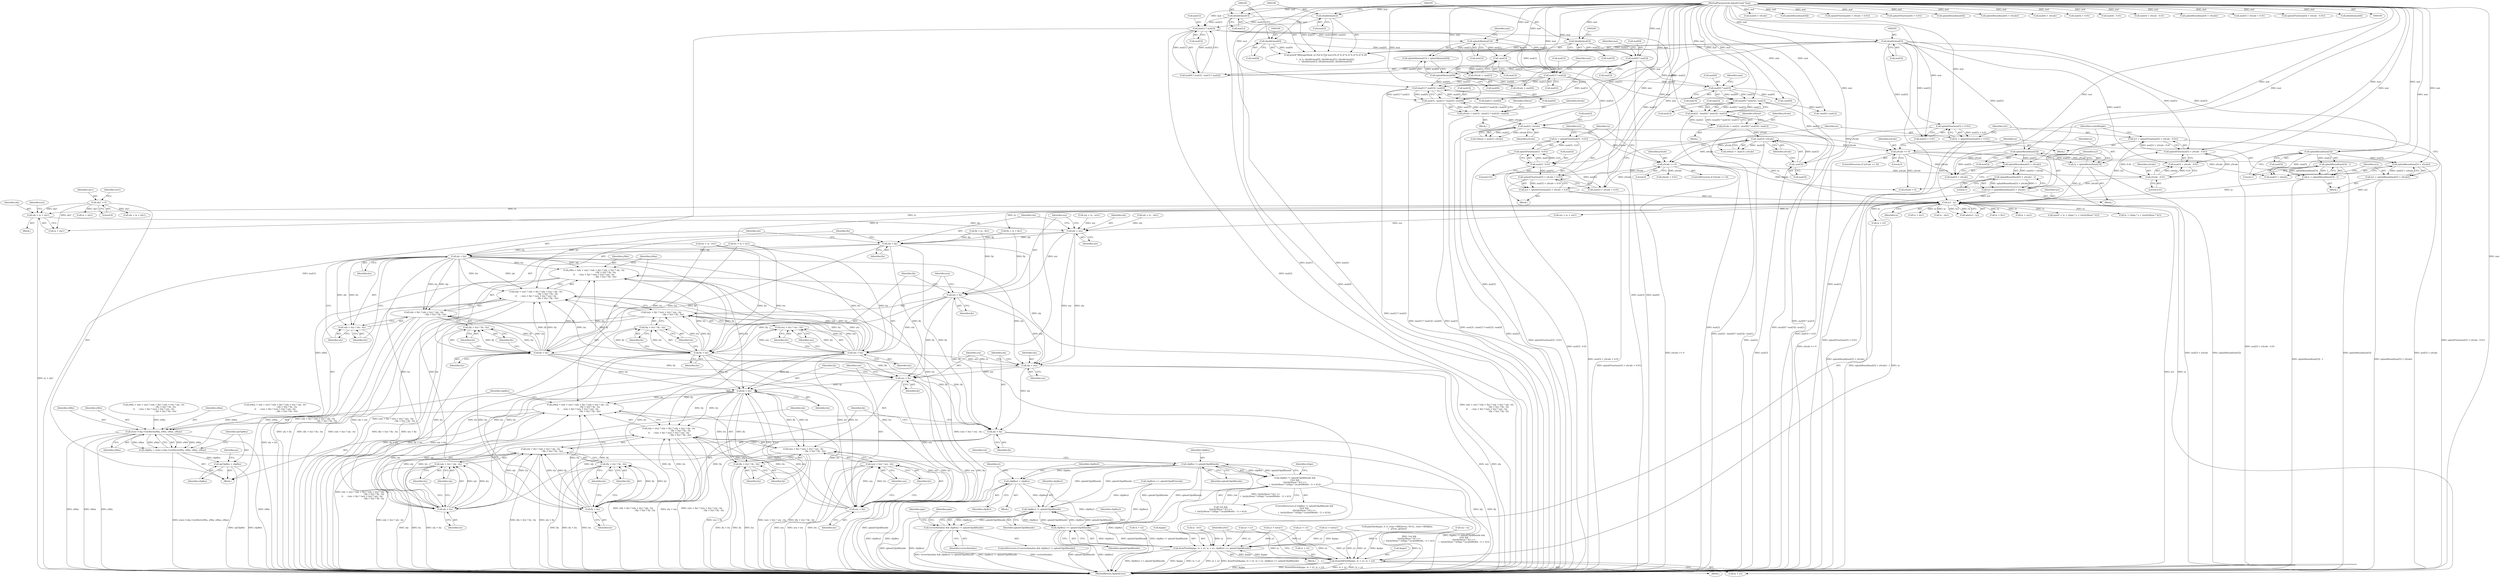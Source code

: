 digraph "0_poppler_9cf2325fb22f812b31858e519411f57747d39bd8_1@integer" {
"1000673" [label="(Call,uly = ty + uly1)"];
"1000522" [label="(Call,ty2 - ty)"];
"1000508" [label="(Call,ty2 = splashFloor(mat[5] + yScale - 0.01))"];
"1000510" [label="(Call,splashFloor(mat[5] + yScale - 0.01))"];
"1000105" [label="(MethodParameterIn,SplashCoord *mat)"];
"1000204" [label="(Call,(double)mat[5])"];
"1000515" [label="(Call,yScale - 0.01)"];
"1000476" [label="(Call,yScale >= 0)"];
"1000322" [label="(Call,mat[2] / yScale)"];
"1000310" [label="(Call,mat[1] * mat[2])"];
"1000244" [label="(Call,splashAbs(mat[1]))"];
"1000230" [label="(Call,mat[1] * mat[2])"];
"1000184" [label="(Call,(double)mat[1])"];
"1000189" [label="(Call,(double)mat[2])"];
"1000303" [label="(Call,yScale = mat[3] - (mat[1] * mat[2]) / mat[0])"];
"1000305" [label="(Call,mat[3] - (mat[1] * mat[2]) / mat[0])"];
"1000223" [label="(Call,mat[0] * mat[3])"];
"1000179" [label="(Call,(double)mat[0])"];
"1000194" [label="(Call,(double)mat[3])"];
"1000309" [label="(Call,(mat[1] * mat[2]) / mat[0])"];
"1000248" [label="(Call,splashAbs(mat[0]))"];
"1000280" [label="(Call,-mat[3] / yScale)"];
"1000281" [label="(Call,-mat[3])"];
"1000268" [label="(Call,mat[0] * mat[3])"];
"1000261" [label="(Call,yScale = mat[2] - (mat[0] * mat[3]) / mat[1])"];
"1000263" [label="(Call,mat[2] - (mat[0] * mat[3]) / mat[1])"];
"1000267" [label="(Call,(mat[0] * mat[3]) / mat[1])"];
"1000257" [label="(Call,-mat[1])"];
"1000488" [label="(Call,ty2 = splashFloor(mat[5] + yScale + 0.01))"];
"1000490" [label="(Call,splashFloor(mat[5] + yScale + 0.01))"];
"1000483" [label="(Call,mat[5] - 0.01)"];
"1000445" [label="(Call,ty2 = splashRound(mat[5] + yScale) - 1)"];
"1000447" [label="(Call,splashRound(mat[5] + yScale) - 1)"];
"1000448" [label="(Call,splashRound(mat[5] + yScale))"];
"1000441" [label="(Call,splashRound(mat[5]))"];
"1000435" [label="(Call,yScale >= 0)"];
"1000465" [label="(Call,ty2 = splashRound(mat[5] + yScale))"];
"1000467" [label="(Call,splashRound(mat[5] + yScale))"];
"1000460" [label="(Call,splashRound(mat[5]))"];
"1000439" [label="(Call,ty = splashRound(mat[5]))"];
"1000500" [label="(Call,ty = splashFloor(mat[5] + 0.01))"];
"1000502" [label="(Call,splashFloor(mat[5] + 0.01))"];
"1000457" [label="(Call,ty = splashRound(mat[5]) - 1)"];
"1000459" [label="(Call,splashRound(mat[5]) - 1)"];
"1000480" [label="(Call,ty = splashFloor(mat[5] - 0.01))"];
"1000482" [label="(Call,splashFloor(mat[5] - 0.01))"];
"1000554" [label="(Call,uly1 = 0)"];
"1000787" [label="(Call,uly < ury)"];
"1000791" [label="(Call,uly < lly)"];
"1000795" [label="(Call,uly < lry)"];
"1000784" [label="(Call,yMin = (uly < ury) ? (uly < lly) ? (uly < lry) ? uly : lry\n                                   : (lly < lry) ? lly : lry\n\t\t     : (ury < lly) ? (ury < lry) ? ury : lry\n                                   : (lly < lry) ? lly : lry)"];
"1000862" [label="(Call,state->clip->testRect(xMin, yMin, xMax, yMax))"];
"1000860" [label="(Call,clipRes = state->clip->testRect(xMin, yMin, xMax, yMax))"];
"1000867" [label="(Call,opClipRes = clipRes)"];
"1000994" [label="(Call,clipRes != splashClipAllInside)"];
"1000993" [label="(Call,clipRes != splashClipAllInside &&\n\t!rot &&\n\t(int)(yShear * k1) ==\n\t  (int)(yShear * (xSign * (scaledWidth - 1) + k1)))"];
"1001076" [label="(Call,clipRes2 = clipRes)"];
"1001239" [label="(Call,clipRes2 != splashClipAllInside)"];
"1001237" [label="(Call,vectorAntialias && clipRes2 != splashClipAllInside)"];
"1001263" [label="(Call,clipRes2 == splashClipAllInside)"];
"1001254" [label="(Call,drawPixel(&pipe, tx + x2, ty + y2, clipRes2 == splashClipAllInside))"];
"1001243" [label="(Call,drawAAPixel(&pipe, tx + x2, ty + y2))"];
"1000786" [label="(Call,(uly < ury) ? (uly < lly) ? (uly < lry) ? uly : lry\n                                   : (lly < lry) ? lly : lry\n\t\t     : (ury < lly) ? (ury < lry) ? ury : lry\n                                   : (lly < lry) ? lly : lry)"];
"1000790" [label="(Call,(uly < lly) ? (uly < lry) ? uly : lry\n                                   : (lly < lry) ? lly : lry)"];
"1000794" [label="(Call,(uly < lry) ? uly : lry)"];
"1000825" [label="(Call,uly > ury)"];
"1000829" [label="(Call,uly > lly)"];
"1000833" [label="(Call,uly > lry)"];
"1000822" [label="(Call,yMax = (uly > ury) ? (uly > lly) ? (uly > lry) ? uly : lry\n                                   : (lly > lry) ? lly : lry\n\t\t     : (ury > lly) ? (ury > lry) ? ury : lry\n                                   : (lly > lry) ? lly : lry)"];
"1000824" [label="(Call,(uly > ury) ? (uly > lly) ? (uly > lry) ? uly : lry\n                                   : (lly > lry) ? lly : lry\n\t\t     : (ury > lly) ? (ury > lry) ? ury : lry\n                                   : (lly > lry) ? lly : lry)"];
"1000828" [label="(Call,(uly > lly) ? (uly > lry) ? uly : lry\n                                   : (lly > lry) ? lly : lry)"];
"1000832" [label="(Call,(uly > lry) ? uly : lry)"];
"1000839" [label="(Call,lly > lry)"];
"1000838" [label="(Call,(lly > lry) ? lly : lry)"];
"1000845" [label="(Call,ury > lly)"];
"1000849" [label="(Call,ury > lry)"];
"1000844" [label="(Call,(ury > lly) ? (ury > lry) ? ury : lry\n                                   : (lly > lry) ? lly : lry)"];
"1000848" [label="(Call,(ury > lry) ? ury : lry)"];
"1000855" [label="(Call,lly > lry)"];
"1000854" [label="(Call,(lly > lry) ? lly : lry)"];
"1000801" [label="(Call,lly < lry)"];
"1000800" [label="(Call,(lly < lry) ? lly : lry)"];
"1000807" [label="(Call,ury < lly)"];
"1000811" [label="(Call,ury < lry)"];
"1000806" [label="(Call,(ury < lly) ? (ury < lry) ? ury : lry\n                                   : (lly < lry) ? lly : lry)"];
"1000810" [label="(Call,(ury < lry) ? ury : lry)"];
"1000817" [label="(Call,lly < lry)"];
"1000816" [label="(Call,(lly < lry) ? lly : lry)"];
"1000509" [label="(Identifier,ty2)"];
"1000326" [label="(Identifier,yScale)"];
"1000467" [label="(Call,splashRound(mat[5] + yScale))"];
"1000796" [label="(Identifier,uly)"];
"1000445" [label="(Call,ty2 = splashRound(mat[5] + yScale) - 1)"];
"1000243" [label="(Call,splashAbs(mat[1]) > splashAbs(mat[0]))"];
"1000464" [label="(Literal,1)"];
"1000784" [label="(Call,yMin = (uly < ury) ? (uly < lly) ? (uly < lry) ? uly : lry\n                                   : (lly < lry) ? lly : lry\n\t\t     : (ury < lly) ? (ury < lry) ? ury : lry\n                                   : (lly < lry) ? lly : lry)"];
"1000258" [label="(Call,mat[1])"];
"1000862" [label="(Call,state->clip->testRect(xMin, yMin, xMax, yMax))"];
"1000311" [label="(Call,mat[1])"];
"1001256" [label="(Identifier,pipe)"];
"1000314" [label="(Call,mat[2])"];
"1000186" [label="(Call,mat[1])"];
"1000257" [label="(Call,-mat[1])"];
"1000232" [label="(Identifier,mat)"];
"1000522" [label="(Call,ty2 - ty)"];
"1000866" [label="(Identifier,yMax)"];
"1000827" [label="(Identifier,ury)"];
"1000373" [label="(Call,mat[4] + xScale)"];
"1000487" [label="(Literal,0.01)"];
"1001267" [label="(Identifier,xSrc)"];
"1000661" [label="(Call,lry = ty - lrx1)"];
"1001144" [label="(Call,x2 = (int)y1)"];
"1001240" [label="(Identifier,clipRes2)"];
"1000695" [label="(Call,ty + lly1)"];
"1000817" [label="(Call,lly < lry)"];
"1000468" [label="(Call,mat[5] + yScale)"];
"1000858" [label="(Identifier,lly)"];
"1000839" [label="(Call,lly > lry)"];
"1000479" [label="(Block,)"];
"1000855" [label="(Call,lly > lry)"];
"1000861" [label="(Identifier,clipRes)"];
"1000346" [label="(Call,splashRound(mat[4]))"];
"1001069" [label="(Call,clipRes2 == splashClipAllOutside)"];
"1000460" [label="(Call,splashRound(mat[5]))"];
"1000441" [label="(Call,splashRound(mat[5]))"];
"1000511" [label="(Call,mat[5] + yScale - 0.01)"];
"1000461" [label="(Call,mat[5])"];
"1000843" [label="(Identifier,lry)"];
"1000304" [label="(Identifier,yScale)"];
"1000814" [label="(Identifier,ury)"];
"1000867" [label="(Call,opClipRes = clipRes)"];
"1001078" [label="(Identifier,clipRes)"];
"1000850" [label="(Identifier,ury)"];
"1000275" [label="(Call,mat[1])"];
"1000992" [label="(ControlStructure,if (clipRes != splashClipAllInside &&\n\t!rot &&\n\t(int)(yShear * k1) ==\n\t  (int)(yShear * (xSign * (scaledWidth - 1) + k1))))"];
"1000822" [label="(Call,yMax = (uly > ury) ? (uly > lly) ? (uly > lry) ? uly : lry\n                                   : (lly > lry) ? lly : lry\n\t\t     : (ury > lly) ? (ury > lry) ? ury : lry\n                                   : (lly > lry) ? lly : lry)"];
"1000454" [label="(Literal,1)"];
"1000179" [label="(Call,(double)mat[0])"];
"1000306" [label="(Call,mat[3])"];
"1000510" [label="(Call,splashFloor(mat[5] + yScale - 0.01))"];
"1000801" [label="(Call,lly < lry)"];
"1000818" [label="(Identifier,lly)"];
"1000447" [label="(Call,splashRound(mat[5] + yScale) - 1)"];
"1000800" [label="(Call,(lly < lry) ? lly : lry)"];
"1000234" [label="(Call,mat[2])"];
"1000821" [label="(Identifier,lry)"];
"1000793" [label="(Identifier,lly)"];
"1000395" [label="(Call,splashFloor(mat[4] + xScale + 0.01))"];
"1000484" [label="(Call,mat[5])"];
"1000675" [label="(Call,ty + uly1)"];
"1000456" [label="(Block,)"];
"1000811" [label="(Call,ury < lry)"];
"1000227" [label="(Call,mat[3])"];
"1000685" [label="(Call,ty + ury1)"];
"1001245" [label="(Identifier,pipe)"];
"1001239" [label="(Call,clipRes2 != splashClipAllInside)"];
"1001237" [label="(Call,vectorAntialias && clipRes2 != splashClipAllInside)"];
"1000791" [label="(Call,uly < lly)"];
"1000834" [label="(Identifier,uly)"];
"1000503" [label="(Call,mat[5] + 0.01)"];
"1000683" [label="(Call,ury = ty + ury1)"];
"1000321" [label="(Identifier,xShear)"];
"1000819" [label="(Identifier,lry)"];
"1000495" [label="(Call,yScale + 0.01)"];
"1001246" [label="(Call,tx + x2)"];
"1000799" [label="(Identifier,lry)"];
"1000446" [label="(Identifier,ty2)"];
"1000297" [label="(Block,)"];
"1001243" [label="(Call,drawAAPixel(&pipe, tx + x2, ty + y2))"];
"1000483" [label="(Call,mat[5] - 0.01)"];
"1001020" [label="(Identifier,xSign)"];
"1001265" [label="(Identifier,splashClipAllInside)"];
"1000206" [label="(Call,mat[5])"];
"1000248" [label="(Call,splashAbs(mat[0]))"];
"1000458" [label="(Identifier,ty)"];
"1001242" [label="(Block,)"];
"1000837" [label="(Identifier,lry)"];
"1000323" [label="(Call,mat[2])"];
"1000189" [label="(Call,(double)mat[2])"];
"1001244" [label="(Call,&pipe)"];
"1000626" [label="(Call,ulx = tx + uly1)"];
"1000787" [label="(Call,uly < ury)"];
"1000457" [label="(Call,ty = splashRound(mat[5]) - 1)"];
"1000833" [label="(Call,uly > lry)"];
"1000309" [label="(Call,(mat[1] * mat[2]) / mat[0])"];
"1000816" [label="(Call,(lly < lry) ? lly : lry)"];
"1000631" [label="(Call,uly = ty - ulx1)"];
"1000488" [label="(Call,ty2 = splashFloor(mat[5] + yScale + 0.01))"];
"1001049" [label="(Call,spanY = ty + ySign * y + (int)(yShear * k1))"];
"1000477" [label="(Identifier,yScale)"];
"1000245" [label="(Call,mat[1])"];
"1000264" [label="(Call,mat[2])"];
"1001241" [label="(Identifier,splashClipAllInside)"];
"1000848" [label="(Call,(ury > lry) ? ury : lry)"];
"1000853" [label="(Identifier,lry)"];
"1000489" [label="(Identifier,ty2)"];
"1001076" [label="(Call,clipRes2 = clipRes)"];
"1000805" [label="(Identifier,lry)"];
"1001155" [label="(Call,x2 = x1)"];
"1001263" [label="(Call,clipRes2 == splashClipAllInside)"];
"1001051" [label="(Call,ty + ySign * y + (int)(yShear * k1))"];
"1000836" [label="(Identifier,uly)"];
"1000847" [label="(Identifier,lly)"];
"1000407" [label="(Call,splashFloor(mat[4] + 0.01))"];
"1000852" [label="(Identifier,ury)"];
"1000869" [label="(Identifier,clipRes)"];
"1000244" [label="(Call,splashAbs(mat[1]))"];
"1000863" [label="(Identifier,xMin)"];
"1000272" [label="(Call,mat[3])"];
"1001236" [label="(ControlStructure,if (vectorAntialias && clipRes2 != splashClipAllInside))"];
"1000263" [label="(Call,mat[2] - (mat[0] * mat[3]) / mat[1])"];
"1000365" [label="(Call,splashRound(mat[4]))"];
"1000438" [label="(Block,)"];
"1000288" [label="(Call,-mat[0] / mat[1])"];
"1000786" [label="(Call,(uly < ury) ? (uly < lly) ? (uly < lry) ? uly : lry\n                                   : (lly < lry) ? lly : lry\n\t\t     : (ury < lly) ? (ury < lry) ? ury : lry\n                                   : (lly < lry) ? lly : lry)"];
"1000231" [label="(Call,mat[1])"];
"1000807" [label="(Call,ury < lly)"];
"1000994" [label="(Call,clipRes != splashClipAllInside)"];
"1001279" [label="(MethodReturn,SplashError)"];
"1000558" [label="(Identifier,urx1)"];
"1000830" [label="(Identifier,uly)"];
"1000703" [label="(Call,lry = ty + lry1)"];
"1000802" [label="(Identifier,lly)"];
"1000310" [label="(Call,mat[1] * mat[2])"];
"1000521" [label="(Call,abs(ty2 - ty))"];
"1000523" [label="(Identifier,ty2)"];
"1000797" [label="(Identifier,lry)"];
"1000835" [label="(Identifier,lry)"];
"1000318" [label="(Identifier,mat)"];
"1000789" [label="(Identifier,ury)"];
"1000794" [label="(Call,(uly < lry) ? uly : lry)"];
"1000285" [label="(Identifier,yScale)"];
"1000849" [label="(Call,ury > lry)"];
"1000436" [label="(Identifier,yScale)"];
"1000279" [label="(Identifier,xShear)"];
"1000785" [label="(Identifier,yMin)"];
"1000482" [label="(Call,splashFloor(mat[5] - 0.01))"];
"1000845" [label="(Call,ury > lly)"];
"1000175" [label="(Call,printf(\"fillImageMask: w=%d h=%d mat=[%.2f %.2f %.2f %.2f %.2f %.2f]\n\",\n\t   w, h, (double)mat[0], (double)mat[1], (double)mat[2],\n\t   (double)mat[3], (double)mat[4], (double)mat[5]))"];
"1000250" [label="(Identifier,mat)"];
"1001080" [label="(Identifier,xt)"];
"1000224" [label="(Call,mat[0])"];
"1000437" [label="(Literal,0)"];
"1000859" [label="(Identifier,lry)"];
"1000490" [label="(Call,splashFloor(mat[5] + yScale + 0.01))"];
"1001257" [label="(Call,tx + x2)"];
"1000491" [label="(Call,mat[5] + yScale + 0.01)"];
"1000475" [label="(ControlStructure,if (yScale >= 0))"];
"1000427" [label="(Call,tx2 - tx)"];
"1000281" [label="(Call,-mat[3])"];
"1000813" [label="(Identifier,lry)"];
"1000804" [label="(Identifier,lly)"];
"1000810" [label="(Call,(ury < lry) ? ury : lry)"];
"1000372" [label="(Call,splashRound(mat[4] + xScale))"];
"1000448" [label="(Call,splashRound(mat[5] + yScale))"];
"1000517" [label="(Literal,0.01)"];
"1000222" [label="(Call,mat[0] * mat[3] - mat[1] * mat[2])"];
"1000303" [label="(Call,yScale = mat[3] - (mat[1] * mat[2]) / mat[0])"];
"1000249" [label="(Call,mat[0])"];
"1000840" [label="(Identifier,lly)"];
"1000204" [label="(Call,(double)mat[5])"];
"1000856" [label="(Identifier,lly)"];
"1000305" [label="(Call,mat[3] - (mat[1] * mat[2]) / mat[0])"];
"1000480" [label="(Call,ty = splashFloor(mat[5] - 0.01))"];
"1000995" [label="(Identifier,clipRes)"];
"1000538" [label="(Call,yScale < 0)"];
"1000465" [label="(Call,ty2 = splashRound(mat[5] + yScale))"];
"1000449" [label="(Call,mat[5] + yScale)"];
"1000829" [label="(Call,uly > lly)"];
"1000289" [label="(Call,-mat[0])"];
"1001254" [label="(Call,drawPixel(&pipe, tx + x2, ty + y2, clipRes2 == splashClipAllInside))"];
"1000354" [label="(Call,mat[4] + xScale)"];
"1000792" [label="(Identifier,uly)"];
"1000230" [label="(Call,mat[1] * mat[2])"];
"1000320" [label="(Call,xShear = mat[2] / yScale)"];
"1000795" [label="(Call,uly < lry)"];
"1001075" [label="(Block,)"];
"1001253" [label="(Block,)"];
"1000860" [label="(Call,clipRes = state->clip->testRect(xMin, yMin, xMax, yMax))"];
"1000554" [label="(Call,uly1 = 0)"];
"1000107" [label="(Block,)"];
"1001249" [label="(Call,ty + y2)"];
"1000996" [label="(Identifier,splashClipAllInside)"];
"1001264" [label="(Identifier,clipRes2)"];
"1000826" [label="(Identifier,uly)"];
"1000841" [label="(Identifier,lry)"];
"1001238" [label="(Identifier,vectorAntialias)"];
"1000999" [label="(Identifier,rot)"];
"1000809" [label="(Identifier,lly)"];
"1000476" [label="(Call,yScale >= 0)"];
"1000864" [label="(Identifier,yMin)"];
"1000282" [label="(Call,mat[3])"];
"1000679" [label="(Identifier,urx)"];
"1000269" [label="(Call,mat[0])"];
"1000329" [label="(Call,mat[1] / mat[0])"];
"1001077" [label="(Identifier,clipRes2)"];
"1000993" [label="(Call,clipRes != splashClipAllInside &&\n\t!rot &&\n\t(int)(yShear * k1) ==\n\t  (int)(yShear * (xSign * (scaledWidth - 1) + k1)))"];
"1001260" [label="(Call,ty + y2)"];
"1000268" [label="(Call,mat[0] * mat[3])"];
"1000408" [label="(Call,mat[4] + 0.01)"];
"1000280" [label="(Call,-mat[3] / yScale)"];
"1000516" [label="(Identifier,yScale)"];
"1000815" [label="(Identifier,lry)"];
"1000524" [label="(Identifier,ty)"];
"1000276" [label="(Identifier,mat)"];
"1000705" [label="(Call,ty + lry1)"];
"1000105" [label="(MethodParameterIn,SplashCoord *mat)"];
"1000317" [label="(Call,mat[0])"];
"1000825" [label="(Call,uly > ury)"];
"1000708" [label="(Call,xMin = (ulx < urx) ? (ulx < llx) ? (ulx < lrx) ? ulx : lrx\n                                   : (llx < lrx) ? llx : lrx\n\t\t     : (urx < llx) ? (urx < lrx) ? urx : lrx\n                                   : (llx < lrx) ? llx : lrx)"];
"1000997" [label="(Call,!rot &&\n\t(int)(yShear * k1) ==\n\t  (int)(yShear * (xSign * (scaledWidth - 1) + k1)))"];
"1000663" [label="(Call,ty - lrx1)"];
"1000262" [label="(Identifier,yScale)"];
"1000838" [label="(Call,(lly > lry) ? lly : lry)"];
"1000865" [label="(Identifier,xMax)"];
"1000854" [label="(Call,(lly > lry) ? lly : lry)"];
"1000515" [label="(Call,yScale - 0.01)"];
"1000519" [label="(Identifier,scaledHeight)"];
"1000641" [label="(Call,ury = ty - urx1)"];
"1000254" [label="(Block,)"];
"1000667" [label="(Block,)"];
"1000439" [label="(Call,ty = splashRound(mat[5]))"];
"1000674" [label="(Identifier,uly)"];
"1000481" [label="(Identifier,ty)"];
"1000278" [label="(Call,xShear = -mat[3] / yScale)"];
"1000388" [label="(Call,mat[4] - 0.01)"];
"1000846" [label="(Identifier,ury)"];
"1000196" [label="(Call,mat[3])"];
"1000842" [label="(Identifier,lly)"];
"1000500" [label="(Call,ty = splashFloor(mat[5] + 0.01))"];
"1000633" [label="(Call,ty - ulx1)"];
"1000693" [label="(Call,lly = ty + lly1)"];
"1000828" [label="(Call,(uly > lly) ? (uly > lry) ? uly : lry\n                                   : (lly > lry) ? lly : lry)"];
"1000267" [label="(Call,(mat[0] * mat[3]) / mat[1])"];
"1000798" [label="(Identifier,uly)"];
"1001255" [label="(Call,&pipe)"];
"1000191" [label="(Call,mat[2])"];
"1000857" [label="(Identifier,lry)"];
"1000555" [label="(Identifier,uly1)"];
"1000223" [label="(Call,mat[0] * mat[3])"];
"1000194" [label="(Call,(double)mat[3])"];
"1000803" [label="(Identifier,lry)"];
"1000478" [label="(Literal,0)"];
"1000416" [label="(Call,mat[4] + xScale - 0.01)"];
"1000628" [label="(Call,tx + uly1)"];
"1000868" [label="(Identifier,opClipRes)"];
"1000499" [label="(Block,)"];
"1000502" [label="(Call,splashFloor(mat[5] + 0.01))"];
"1000851" [label="(Identifier,lry)"];
"1000466" [label="(Identifier,ty2)"];
"1000871" [label="(Identifier,yp)"];
"1000184" [label="(Call,(double)mat[1])"];
"1000353" [label="(Call,splashRound(mat[4] + xScale))"];
"1001158" [label="(Call,y2 = (int)y1)"];
"1000824" [label="(Call,(uly > ury) ? (uly > lly) ? (uly > lry) ? uly : lry\n                                   : (lly > lry) ? lly : lry\n\t\t     : (ury > lly) ? (ury > lry) ? ury : lry\n                                   : (lly > lry) ? lly : lry)"];
"1000820" [label="(Identifier,lly)"];
"1000298" [label="(Call,xScale = mat[0])"];
"1000501" [label="(Identifier,ty)"];
"1000396" [label="(Call,mat[4] + xScale + 0.01)"];
"1000508" [label="(Call,ty2 = splashFloor(mat[5] + yScale - 0.01))"];
"1000556" [label="(Literal,0)"];
"1000255" [label="(Call,xScale = -mat[1])"];
"1000322" [label="(Call,mat[2] / yScale)"];
"1000790" [label="(Call,(uly < lly) ? (uly < lry) ? uly : lry\n                                   : (lly < lry) ? lly : lry)"];
"1000831" [label="(Identifier,lly)"];
"1000808" [label="(Identifier,ury)"];
"1000806" [label="(Call,(ury < lly) ? (ury < lry) ? ury : lry\n                                   : (lly < lry) ? lly : lry)"];
"1000434" [label="(ControlStructure,if (yScale >= 0))"];
"1000788" [label="(Identifier,uly)"];
"1000823" [label="(Identifier,yMax)"];
"1000746" [label="(Call,xMax = (ulx > urx) ? (ulx > llx) ? (ulx > lrx) ? ulx : lrx\n                                   : (llx > lrx) ? llx : lrx\n\t\t     : (urx > llx) ? (urx > lrx) ? urx : lrx\n                                   : (llx > lrx) ? llx : lrx)"];
"1000261" [label="(Call,yScale = mat[2] - (mat[0] * mat[3]) / mat[1])"];
"1000440" [label="(Identifier,ty)"];
"1000812" [label="(Identifier,ury)"];
"1000651" [label="(Call,lly = ty - llx1)"];
"1000832" [label="(Call,(uly > lry) ? uly : lry)"];
"1000673" [label="(Call,uly = ty + uly1)"];
"1000415" [label="(Call,splashFloor(mat[4] + xScale - 0.01))"];
"1000459" [label="(Call,splashRound(mat[5]) - 1)"];
"1000442" [label="(Call,mat[5])"];
"1000199" [label="(Call,(double)mat[4])"];
"1001149" [label="(Call,y2 = -x1)"];
"1000844" [label="(Call,(ury > lly) ? (ury > lry) ? ury : lry\n                                   : (lly > lry) ? lly : lry)"];
"1000435" [label="(Call,yScale >= 0)"];
"1000899" [label="(Call,pipeInit(&pipe, 0, 0, state->fillPattern, NULL, state->fillAlpha,\n\t   gTrue, gFalse))"];
"1000181" [label="(Call,mat[0])"];
"1000673" -> "1000667"  [label="AST: "];
"1000673" -> "1000675"  [label="CFG: "];
"1000674" -> "1000673"  [label="AST: "];
"1000675" -> "1000673"  [label="AST: "];
"1000679" -> "1000673"  [label="CFG: "];
"1000673" -> "1001279"  [label="DDG: ty + uly1"];
"1000522" -> "1000673"  [label="DDG: ty"];
"1000554" -> "1000673"  [label="DDG: uly1"];
"1000673" -> "1000787"  [label="DDG: uly"];
"1000522" -> "1000521"  [label="AST: "];
"1000522" -> "1000524"  [label="CFG: "];
"1000523" -> "1000522"  [label="AST: "];
"1000524" -> "1000522"  [label="AST: "];
"1000521" -> "1000522"  [label="CFG: "];
"1000522" -> "1001279"  [label="DDG: ty2"];
"1000522" -> "1000521"  [label="DDG: ty2"];
"1000522" -> "1000521"  [label="DDG: ty"];
"1000508" -> "1000522"  [label="DDG: ty2"];
"1000488" -> "1000522"  [label="DDG: ty2"];
"1000445" -> "1000522"  [label="DDG: ty2"];
"1000465" -> "1000522"  [label="DDG: ty2"];
"1000439" -> "1000522"  [label="DDG: ty"];
"1000500" -> "1000522"  [label="DDG: ty"];
"1000457" -> "1000522"  [label="DDG: ty"];
"1000480" -> "1000522"  [label="DDG: ty"];
"1000522" -> "1000633"  [label="DDG: ty"];
"1000522" -> "1000675"  [label="DDG: ty"];
"1000522" -> "1000683"  [label="DDG: ty"];
"1000522" -> "1000685"  [label="DDG: ty"];
"1000522" -> "1000693"  [label="DDG: ty"];
"1000522" -> "1000695"  [label="DDG: ty"];
"1000522" -> "1000703"  [label="DDG: ty"];
"1000522" -> "1000705"  [label="DDG: ty"];
"1000522" -> "1001049"  [label="DDG: ty"];
"1000522" -> "1001051"  [label="DDG: ty"];
"1000522" -> "1001243"  [label="DDG: ty"];
"1000522" -> "1001249"  [label="DDG: ty"];
"1000522" -> "1001254"  [label="DDG: ty"];
"1000522" -> "1001260"  [label="DDG: ty"];
"1000508" -> "1000499"  [label="AST: "];
"1000508" -> "1000510"  [label="CFG: "];
"1000509" -> "1000508"  [label="AST: "];
"1000510" -> "1000508"  [label="AST: "];
"1000519" -> "1000508"  [label="CFG: "];
"1000508" -> "1001279"  [label="DDG: splashFloor(mat[5] + yScale - 0.01)"];
"1000510" -> "1000508"  [label="DDG: mat[5] + yScale - 0.01"];
"1000510" -> "1000511"  [label="CFG: "];
"1000511" -> "1000510"  [label="AST: "];
"1000510" -> "1001279"  [label="DDG: mat[5] + yScale - 0.01"];
"1000105" -> "1000510"  [label="DDG: mat"];
"1000204" -> "1000510"  [label="DDG: mat[5]"];
"1000515" -> "1000510"  [label="DDG: yScale"];
"1000515" -> "1000510"  [label="DDG: 0.01"];
"1000105" -> "1000100"  [label="AST: "];
"1000105" -> "1001279"  [label="DDG: mat"];
"1000105" -> "1000179"  [label="DDG: mat"];
"1000105" -> "1000184"  [label="DDG: mat"];
"1000105" -> "1000189"  [label="DDG: mat"];
"1000105" -> "1000194"  [label="DDG: mat"];
"1000105" -> "1000199"  [label="DDG: mat"];
"1000105" -> "1000204"  [label="DDG: mat"];
"1000105" -> "1000223"  [label="DDG: mat"];
"1000105" -> "1000230"  [label="DDG: mat"];
"1000105" -> "1000244"  [label="DDG: mat"];
"1000105" -> "1000248"  [label="DDG: mat"];
"1000105" -> "1000257"  [label="DDG: mat"];
"1000105" -> "1000263"  [label="DDG: mat"];
"1000105" -> "1000268"  [label="DDG: mat"];
"1000105" -> "1000267"  [label="DDG: mat"];
"1000105" -> "1000281"  [label="DDG: mat"];
"1000105" -> "1000289"  [label="DDG: mat"];
"1000105" -> "1000288"  [label="DDG: mat"];
"1000105" -> "1000298"  [label="DDG: mat"];
"1000105" -> "1000305"  [label="DDG: mat"];
"1000105" -> "1000310"  [label="DDG: mat"];
"1000105" -> "1000309"  [label="DDG: mat"];
"1000105" -> "1000322"  [label="DDG: mat"];
"1000105" -> "1000329"  [label="DDG: mat"];
"1000105" -> "1000346"  [label="DDG: mat"];
"1000105" -> "1000353"  [label="DDG: mat"];
"1000105" -> "1000354"  [label="DDG: mat"];
"1000105" -> "1000365"  [label="DDG: mat"];
"1000105" -> "1000372"  [label="DDG: mat"];
"1000105" -> "1000373"  [label="DDG: mat"];
"1000105" -> "1000388"  [label="DDG: mat"];
"1000105" -> "1000395"  [label="DDG: mat"];
"1000105" -> "1000396"  [label="DDG: mat"];
"1000105" -> "1000407"  [label="DDG: mat"];
"1000105" -> "1000408"  [label="DDG: mat"];
"1000105" -> "1000415"  [label="DDG: mat"];
"1000105" -> "1000416"  [label="DDG: mat"];
"1000105" -> "1000441"  [label="DDG: mat"];
"1000105" -> "1000448"  [label="DDG: mat"];
"1000105" -> "1000449"  [label="DDG: mat"];
"1000105" -> "1000460"  [label="DDG: mat"];
"1000105" -> "1000467"  [label="DDG: mat"];
"1000105" -> "1000468"  [label="DDG: mat"];
"1000105" -> "1000483"  [label="DDG: mat"];
"1000105" -> "1000490"  [label="DDG: mat"];
"1000105" -> "1000491"  [label="DDG: mat"];
"1000105" -> "1000502"  [label="DDG: mat"];
"1000105" -> "1000503"  [label="DDG: mat"];
"1000105" -> "1000511"  [label="DDG: mat"];
"1000204" -> "1000175"  [label="AST: "];
"1000204" -> "1000206"  [label="CFG: "];
"1000205" -> "1000204"  [label="AST: "];
"1000206" -> "1000204"  [label="AST: "];
"1000175" -> "1000204"  [label="CFG: "];
"1000204" -> "1001279"  [label="DDG: mat[5]"];
"1000204" -> "1000175"  [label="DDG: mat[5]"];
"1000204" -> "1000441"  [label="DDG: mat[5]"];
"1000204" -> "1000460"  [label="DDG: mat[5]"];
"1000204" -> "1000483"  [label="DDG: mat[5]"];
"1000204" -> "1000502"  [label="DDG: mat[5]"];
"1000204" -> "1000503"  [label="DDG: mat[5]"];
"1000204" -> "1000511"  [label="DDG: mat[5]"];
"1000515" -> "1000511"  [label="AST: "];
"1000515" -> "1000517"  [label="CFG: "];
"1000516" -> "1000515"  [label="AST: "];
"1000517" -> "1000515"  [label="AST: "];
"1000511" -> "1000515"  [label="CFG: "];
"1000515" -> "1000511"  [label="DDG: yScale"];
"1000515" -> "1000511"  [label="DDG: 0.01"];
"1000476" -> "1000515"  [label="DDG: yScale"];
"1000515" -> "1000538"  [label="DDG: yScale"];
"1000476" -> "1000475"  [label="AST: "];
"1000476" -> "1000478"  [label="CFG: "];
"1000477" -> "1000476"  [label="AST: "];
"1000478" -> "1000476"  [label="AST: "];
"1000481" -> "1000476"  [label="CFG: "];
"1000501" -> "1000476"  [label="CFG: "];
"1000476" -> "1001279"  [label="DDG: yScale >= 0"];
"1000322" -> "1000476"  [label="DDG: yScale"];
"1000280" -> "1000476"  [label="DDG: yScale"];
"1000476" -> "1000490"  [label="DDG: yScale"];
"1000476" -> "1000491"  [label="DDG: yScale"];
"1000476" -> "1000495"  [label="DDG: yScale"];
"1000476" -> "1000538"  [label="DDG: yScale"];
"1000322" -> "1000320"  [label="AST: "];
"1000322" -> "1000326"  [label="CFG: "];
"1000323" -> "1000322"  [label="AST: "];
"1000326" -> "1000322"  [label="AST: "];
"1000320" -> "1000322"  [label="CFG: "];
"1000322" -> "1001279"  [label="DDG: mat[2]"];
"1000322" -> "1000320"  [label="DDG: mat[2]"];
"1000322" -> "1000320"  [label="DDG: yScale"];
"1000310" -> "1000322"  [label="DDG: mat[2]"];
"1000303" -> "1000322"  [label="DDG: yScale"];
"1000322" -> "1000435"  [label="DDG: yScale"];
"1000310" -> "1000309"  [label="AST: "];
"1000310" -> "1000314"  [label="CFG: "];
"1000311" -> "1000310"  [label="AST: "];
"1000314" -> "1000310"  [label="AST: "];
"1000318" -> "1000310"  [label="CFG: "];
"1000310" -> "1000309"  [label="DDG: mat[1]"];
"1000310" -> "1000309"  [label="DDG: mat[2]"];
"1000244" -> "1000310"  [label="DDG: mat[1]"];
"1000230" -> "1000310"  [label="DDG: mat[2]"];
"1000310" -> "1000329"  [label="DDG: mat[1]"];
"1000244" -> "1000243"  [label="AST: "];
"1000244" -> "1000245"  [label="CFG: "];
"1000245" -> "1000244"  [label="AST: "];
"1000250" -> "1000244"  [label="CFG: "];
"1000244" -> "1000243"  [label="DDG: mat[1]"];
"1000230" -> "1000244"  [label="DDG: mat[1]"];
"1000244" -> "1000257"  [label="DDG: mat[1]"];
"1000230" -> "1000222"  [label="AST: "];
"1000230" -> "1000234"  [label="CFG: "];
"1000231" -> "1000230"  [label="AST: "];
"1000234" -> "1000230"  [label="AST: "];
"1000222" -> "1000230"  [label="CFG: "];
"1000230" -> "1001279"  [label="DDG: mat[1]"];
"1000230" -> "1001279"  [label="DDG: mat[2]"];
"1000230" -> "1000222"  [label="DDG: mat[1]"];
"1000230" -> "1000222"  [label="DDG: mat[2]"];
"1000184" -> "1000230"  [label="DDG: mat[1]"];
"1000189" -> "1000230"  [label="DDG: mat[2]"];
"1000230" -> "1000263"  [label="DDG: mat[2]"];
"1000184" -> "1000175"  [label="AST: "];
"1000184" -> "1000186"  [label="CFG: "];
"1000185" -> "1000184"  [label="AST: "];
"1000186" -> "1000184"  [label="AST: "];
"1000190" -> "1000184"  [label="CFG: "];
"1000184" -> "1001279"  [label="DDG: mat[1]"];
"1000184" -> "1000175"  [label="DDG: mat[1]"];
"1000189" -> "1000175"  [label="AST: "];
"1000189" -> "1000191"  [label="CFG: "];
"1000190" -> "1000189"  [label="AST: "];
"1000191" -> "1000189"  [label="AST: "];
"1000195" -> "1000189"  [label="CFG: "];
"1000189" -> "1001279"  [label="DDG: mat[2]"];
"1000189" -> "1000175"  [label="DDG: mat[2]"];
"1000303" -> "1000297"  [label="AST: "];
"1000303" -> "1000305"  [label="CFG: "];
"1000304" -> "1000303"  [label="AST: "];
"1000305" -> "1000303"  [label="AST: "];
"1000321" -> "1000303"  [label="CFG: "];
"1000303" -> "1001279"  [label="DDG: mat[3] - (mat[1] * mat[2]) / mat[0]"];
"1000305" -> "1000303"  [label="DDG: mat[3]"];
"1000305" -> "1000303"  [label="DDG: (mat[1] * mat[2]) / mat[0]"];
"1000305" -> "1000309"  [label="CFG: "];
"1000306" -> "1000305"  [label="AST: "];
"1000309" -> "1000305"  [label="AST: "];
"1000305" -> "1001279"  [label="DDG: (mat[1] * mat[2]) / mat[0]"];
"1000305" -> "1001279"  [label="DDG: mat[3]"];
"1000223" -> "1000305"  [label="DDG: mat[3]"];
"1000309" -> "1000305"  [label="DDG: mat[1] * mat[2]"];
"1000309" -> "1000305"  [label="DDG: mat[0]"];
"1000223" -> "1000222"  [label="AST: "];
"1000223" -> "1000227"  [label="CFG: "];
"1000224" -> "1000223"  [label="AST: "];
"1000227" -> "1000223"  [label="AST: "];
"1000232" -> "1000223"  [label="CFG: "];
"1000223" -> "1001279"  [label="DDG: mat[3]"];
"1000223" -> "1001279"  [label="DDG: mat[0]"];
"1000223" -> "1000222"  [label="DDG: mat[0]"];
"1000223" -> "1000222"  [label="DDG: mat[3]"];
"1000179" -> "1000223"  [label="DDG: mat[0]"];
"1000194" -> "1000223"  [label="DDG: mat[3]"];
"1000223" -> "1000248"  [label="DDG: mat[0]"];
"1000223" -> "1000268"  [label="DDG: mat[3]"];
"1000179" -> "1000175"  [label="AST: "];
"1000179" -> "1000181"  [label="CFG: "];
"1000180" -> "1000179"  [label="AST: "];
"1000181" -> "1000179"  [label="AST: "];
"1000185" -> "1000179"  [label="CFG: "];
"1000179" -> "1001279"  [label="DDG: mat[0]"];
"1000179" -> "1000175"  [label="DDG: mat[0]"];
"1000194" -> "1000175"  [label="AST: "];
"1000194" -> "1000196"  [label="CFG: "];
"1000195" -> "1000194"  [label="AST: "];
"1000196" -> "1000194"  [label="AST: "];
"1000200" -> "1000194"  [label="CFG: "];
"1000194" -> "1001279"  [label="DDG: mat[3]"];
"1000194" -> "1000175"  [label="DDG: mat[3]"];
"1000309" -> "1000317"  [label="CFG: "];
"1000317" -> "1000309"  [label="AST: "];
"1000309" -> "1001279"  [label="DDG: mat[1] * mat[2]"];
"1000248" -> "1000309"  [label="DDG: mat[0]"];
"1000309" -> "1000329"  [label="DDG: mat[0]"];
"1000248" -> "1000243"  [label="AST: "];
"1000248" -> "1000249"  [label="CFG: "];
"1000249" -> "1000248"  [label="AST: "];
"1000243" -> "1000248"  [label="CFG: "];
"1000248" -> "1000243"  [label="DDG: mat[0]"];
"1000248" -> "1000268"  [label="DDG: mat[0]"];
"1000248" -> "1000298"  [label="DDG: mat[0]"];
"1000280" -> "1000278"  [label="AST: "];
"1000280" -> "1000285"  [label="CFG: "];
"1000281" -> "1000280"  [label="AST: "];
"1000285" -> "1000280"  [label="AST: "];
"1000278" -> "1000280"  [label="CFG: "];
"1000280" -> "1001279"  [label="DDG: -mat[3]"];
"1000280" -> "1000278"  [label="DDG: -mat[3]"];
"1000280" -> "1000278"  [label="DDG: yScale"];
"1000281" -> "1000280"  [label="DDG: mat[3]"];
"1000261" -> "1000280"  [label="DDG: yScale"];
"1000280" -> "1000435"  [label="DDG: yScale"];
"1000281" -> "1000282"  [label="CFG: "];
"1000282" -> "1000281"  [label="AST: "];
"1000285" -> "1000281"  [label="CFG: "];
"1000281" -> "1001279"  [label="DDG: mat[3]"];
"1000268" -> "1000281"  [label="DDG: mat[3]"];
"1000268" -> "1000267"  [label="AST: "];
"1000268" -> "1000272"  [label="CFG: "];
"1000269" -> "1000268"  [label="AST: "];
"1000272" -> "1000268"  [label="AST: "];
"1000276" -> "1000268"  [label="CFG: "];
"1000268" -> "1000267"  [label="DDG: mat[0]"];
"1000268" -> "1000267"  [label="DDG: mat[3]"];
"1000268" -> "1000289"  [label="DDG: mat[0]"];
"1000261" -> "1000254"  [label="AST: "];
"1000261" -> "1000263"  [label="CFG: "];
"1000262" -> "1000261"  [label="AST: "];
"1000263" -> "1000261"  [label="AST: "];
"1000279" -> "1000261"  [label="CFG: "];
"1000261" -> "1001279"  [label="DDG: mat[2] - (mat[0] * mat[3]) / mat[1]"];
"1000263" -> "1000261"  [label="DDG: mat[2]"];
"1000263" -> "1000261"  [label="DDG: (mat[0] * mat[3]) / mat[1]"];
"1000263" -> "1000267"  [label="CFG: "];
"1000264" -> "1000263"  [label="AST: "];
"1000267" -> "1000263"  [label="AST: "];
"1000263" -> "1001279"  [label="DDG: (mat[0] * mat[3]) / mat[1]"];
"1000263" -> "1001279"  [label="DDG: mat[2]"];
"1000267" -> "1000263"  [label="DDG: mat[0] * mat[3]"];
"1000267" -> "1000263"  [label="DDG: mat[1]"];
"1000267" -> "1000275"  [label="CFG: "];
"1000275" -> "1000267"  [label="AST: "];
"1000267" -> "1001279"  [label="DDG: mat[0] * mat[3]"];
"1000257" -> "1000267"  [label="DDG: mat[1]"];
"1000267" -> "1000288"  [label="DDG: mat[1]"];
"1000257" -> "1000255"  [label="AST: "];
"1000257" -> "1000258"  [label="CFG: "];
"1000258" -> "1000257"  [label="AST: "];
"1000255" -> "1000257"  [label="CFG: "];
"1000257" -> "1000255"  [label="DDG: mat[1]"];
"1000488" -> "1000479"  [label="AST: "];
"1000488" -> "1000490"  [label="CFG: "];
"1000489" -> "1000488"  [label="AST: "];
"1000490" -> "1000488"  [label="AST: "];
"1000519" -> "1000488"  [label="CFG: "];
"1000488" -> "1001279"  [label="DDG: splashFloor(mat[5] + yScale + 0.01)"];
"1000490" -> "1000488"  [label="DDG: mat[5] + yScale + 0.01"];
"1000490" -> "1000491"  [label="CFG: "];
"1000491" -> "1000490"  [label="AST: "];
"1000490" -> "1001279"  [label="DDG: mat[5] + yScale + 0.01"];
"1000483" -> "1000490"  [label="DDG: mat[5]"];
"1000483" -> "1000482"  [label="AST: "];
"1000483" -> "1000487"  [label="CFG: "];
"1000484" -> "1000483"  [label="AST: "];
"1000487" -> "1000483"  [label="AST: "];
"1000482" -> "1000483"  [label="CFG: "];
"1000483" -> "1000482"  [label="DDG: mat[5]"];
"1000483" -> "1000482"  [label="DDG: 0.01"];
"1000483" -> "1000491"  [label="DDG: mat[5]"];
"1000445" -> "1000438"  [label="AST: "];
"1000445" -> "1000447"  [label="CFG: "];
"1000446" -> "1000445"  [label="AST: "];
"1000447" -> "1000445"  [label="AST: "];
"1000519" -> "1000445"  [label="CFG: "];
"1000445" -> "1001279"  [label="DDG: splashRound(mat[5] + yScale) - 1"];
"1000447" -> "1000445"  [label="DDG: splashRound(mat[5] + yScale)"];
"1000447" -> "1000445"  [label="DDG: 1"];
"1000447" -> "1000454"  [label="CFG: "];
"1000448" -> "1000447"  [label="AST: "];
"1000454" -> "1000447"  [label="AST: "];
"1000447" -> "1001279"  [label="DDG: splashRound(mat[5] + yScale)"];
"1000448" -> "1000447"  [label="DDG: mat[5] + yScale"];
"1000448" -> "1000449"  [label="CFG: "];
"1000449" -> "1000448"  [label="AST: "];
"1000454" -> "1000448"  [label="CFG: "];
"1000448" -> "1001279"  [label="DDG: mat[5] + yScale"];
"1000441" -> "1000448"  [label="DDG: mat[5]"];
"1000435" -> "1000448"  [label="DDG: yScale"];
"1000441" -> "1000439"  [label="AST: "];
"1000441" -> "1000442"  [label="CFG: "];
"1000442" -> "1000441"  [label="AST: "];
"1000439" -> "1000441"  [label="CFG: "];
"1000441" -> "1000439"  [label="DDG: mat[5]"];
"1000441" -> "1000449"  [label="DDG: mat[5]"];
"1000435" -> "1000434"  [label="AST: "];
"1000435" -> "1000437"  [label="CFG: "];
"1000436" -> "1000435"  [label="AST: "];
"1000437" -> "1000435"  [label="AST: "];
"1000440" -> "1000435"  [label="CFG: "];
"1000458" -> "1000435"  [label="CFG: "];
"1000435" -> "1001279"  [label="DDG: yScale >= 0"];
"1000435" -> "1000449"  [label="DDG: yScale"];
"1000435" -> "1000467"  [label="DDG: yScale"];
"1000435" -> "1000468"  [label="DDG: yScale"];
"1000435" -> "1000538"  [label="DDG: yScale"];
"1000465" -> "1000456"  [label="AST: "];
"1000465" -> "1000467"  [label="CFG: "];
"1000466" -> "1000465"  [label="AST: "];
"1000467" -> "1000465"  [label="AST: "];
"1000519" -> "1000465"  [label="CFG: "];
"1000465" -> "1001279"  [label="DDG: splashRound(mat[5] + yScale)"];
"1000467" -> "1000465"  [label="DDG: mat[5] + yScale"];
"1000467" -> "1000468"  [label="CFG: "];
"1000468" -> "1000467"  [label="AST: "];
"1000467" -> "1001279"  [label="DDG: mat[5] + yScale"];
"1000460" -> "1000467"  [label="DDG: mat[5]"];
"1000460" -> "1000459"  [label="AST: "];
"1000460" -> "1000461"  [label="CFG: "];
"1000461" -> "1000460"  [label="AST: "];
"1000464" -> "1000460"  [label="CFG: "];
"1000460" -> "1000459"  [label="DDG: mat[5]"];
"1000460" -> "1000468"  [label="DDG: mat[5]"];
"1000439" -> "1000438"  [label="AST: "];
"1000440" -> "1000439"  [label="AST: "];
"1000446" -> "1000439"  [label="CFG: "];
"1000439" -> "1001279"  [label="DDG: splashRound(mat[5])"];
"1000500" -> "1000499"  [label="AST: "];
"1000500" -> "1000502"  [label="CFG: "];
"1000501" -> "1000500"  [label="AST: "];
"1000502" -> "1000500"  [label="AST: "];
"1000509" -> "1000500"  [label="CFG: "];
"1000500" -> "1001279"  [label="DDG: splashFloor(mat[5] + 0.01)"];
"1000502" -> "1000500"  [label="DDG: mat[5] + 0.01"];
"1000502" -> "1000503"  [label="CFG: "];
"1000503" -> "1000502"  [label="AST: "];
"1000502" -> "1001279"  [label="DDG: mat[5] + 0.01"];
"1000457" -> "1000456"  [label="AST: "];
"1000457" -> "1000459"  [label="CFG: "];
"1000458" -> "1000457"  [label="AST: "];
"1000459" -> "1000457"  [label="AST: "];
"1000466" -> "1000457"  [label="CFG: "];
"1000457" -> "1001279"  [label="DDG: splashRound(mat[5]) - 1"];
"1000459" -> "1000457"  [label="DDG: splashRound(mat[5])"];
"1000459" -> "1000457"  [label="DDG: 1"];
"1000459" -> "1000464"  [label="CFG: "];
"1000464" -> "1000459"  [label="AST: "];
"1000459" -> "1001279"  [label="DDG: splashRound(mat[5])"];
"1000480" -> "1000479"  [label="AST: "];
"1000480" -> "1000482"  [label="CFG: "];
"1000481" -> "1000480"  [label="AST: "];
"1000482" -> "1000480"  [label="AST: "];
"1000489" -> "1000480"  [label="CFG: "];
"1000480" -> "1001279"  [label="DDG: splashFloor(mat[5] - 0.01)"];
"1000482" -> "1000480"  [label="DDG: mat[5] - 0.01"];
"1000482" -> "1001279"  [label="DDG: mat[5] - 0.01"];
"1000554" -> "1000107"  [label="AST: "];
"1000554" -> "1000556"  [label="CFG: "];
"1000555" -> "1000554"  [label="AST: "];
"1000556" -> "1000554"  [label="AST: "];
"1000558" -> "1000554"  [label="CFG: "];
"1000554" -> "1000626"  [label="DDG: uly1"];
"1000554" -> "1000628"  [label="DDG: uly1"];
"1000554" -> "1000675"  [label="DDG: uly1"];
"1000787" -> "1000786"  [label="AST: "];
"1000787" -> "1000789"  [label="CFG: "];
"1000788" -> "1000787"  [label="AST: "];
"1000789" -> "1000787"  [label="AST: "];
"1000792" -> "1000787"  [label="CFG: "];
"1000808" -> "1000787"  [label="CFG: "];
"1000631" -> "1000787"  [label="DDG: uly"];
"1000683" -> "1000787"  [label="DDG: ury"];
"1000641" -> "1000787"  [label="DDG: ury"];
"1000787" -> "1000791"  [label="DDG: uly"];
"1000787" -> "1000807"  [label="DDG: ury"];
"1000787" -> "1000825"  [label="DDG: uly"];
"1000787" -> "1000825"  [label="DDG: ury"];
"1000791" -> "1000790"  [label="AST: "];
"1000791" -> "1000793"  [label="CFG: "];
"1000792" -> "1000791"  [label="AST: "];
"1000793" -> "1000791"  [label="AST: "];
"1000796" -> "1000791"  [label="CFG: "];
"1000802" -> "1000791"  [label="CFG: "];
"1000651" -> "1000791"  [label="DDG: lly"];
"1000693" -> "1000791"  [label="DDG: lly"];
"1000791" -> "1000795"  [label="DDG: uly"];
"1000791" -> "1000801"  [label="DDG: lly"];
"1000791" -> "1000825"  [label="DDG: uly"];
"1000791" -> "1000829"  [label="DDG: lly"];
"1000791" -> "1000845"  [label="DDG: lly"];
"1000795" -> "1000794"  [label="AST: "];
"1000795" -> "1000797"  [label="CFG: "];
"1000796" -> "1000795"  [label="AST: "];
"1000797" -> "1000795"  [label="AST: "];
"1000798" -> "1000795"  [label="CFG: "];
"1000799" -> "1000795"  [label="CFG: "];
"1000795" -> "1000784"  [label="DDG: uly"];
"1000795" -> "1000784"  [label="DDG: lry"];
"1000795" -> "1000786"  [label="DDG: uly"];
"1000795" -> "1000786"  [label="DDG: lry"];
"1000795" -> "1000790"  [label="DDG: uly"];
"1000795" -> "1000790"  [label="DDG: lry"];
"1000661" -> "1000795"  [label="DDG: lry"];
"1000703" -> "1000795"  [label="DDG: lry"];
"1000795" -> "1000794"  [label="DDG: uly"];
"1000795" -> "1000794"  [label="DDG: lry"];
"1000795" -> "1000825"  [label="DDG: uly"];
"1000795" -> "1000833"  [label="DDG: lry"];
"1000795" -> "1000839"  [label="DDG: lry"];
"1000795" -> "1000849"  [label="DDG: lry"];
"1000795" -> "1000855"  [label="DDG: lry"];
"1000784" -> "1000107"  [label="AST: "];
"1000784" -> "1000786"  [label="CFG: "];
"1000785" -> "1000784"  [label="AST: "];
"1000786" -> "1000784"  [label="AST: "];
"1000823" -> "1000784"  [label="CFG: "];
"1000784" -> "1001279"  [label="DDG: (uly < ury) ? (uly < lly) ? (uly < lry) ? uly : lry\n                                   : (lly < lry) ? lly : lry\n\t\t     : (ury < lly) ? (ury < lry) ? ury : lry\n                                   : (lly < lry) ? lly : lry"];
"1000801" -> "1000784"  [label="DDG: lly"];
"1000801" -> "1000784"  [label="DDG: lry"];
"1000811" -> "1000784"  [label="DDG: ury"];
"1000811" -> "1000784"  [label="DDG: lry"];
"1000817" -> "1000784"  [label="DDG: lly"];
"1000817" -> "1000784"  [label="DDG: lry"];
"1000784" -> "1000862"  [label="DDG: yMin"];
"1000862" -> "1000860"  [label="AST: "];
"1000862" -> "1000866"  [label="CFG: "];
"1000863" -> "1000862"  [label="AST: "];
"1000864" -> "1000862"  [label="AST: "];
"1000865" -> "1000862"  [label="AST: "];
"1000866" -> "1000862"  [label="AST: "];
"1000860" -> "1000862"  [label="CFG: "];
"1000862" -> "1001279"  [label="DDG: yMax"];
"1000862" -> "1001279"  [label="DDG: xMax"];
"1000862" -> "1001279"  [label="DDG: yMin"];
"1000862" -> "1001279"  [label="DDG: xMin"];
"1000862" -> "1000860"  [label="DDG: xMin"];
"1000862" -> "1000860"  [label="DDG: yMin"];
"1000862" -> "1000860"  [label="DDG: xMax"];
"1000862" -> "1000860"  [label="DDG: yMax"];
"1000708" -> "1000862"  [label="DDG: xMin"];
"1000746" -> "1000862"  [label="DDG: xMax"];
"1000822" -> "1000862"  [label="DDG: yMax"];
"1000860" -> "1000107"  [label="AST: "];
"1000861" -> "1000860"  [label="AST: "];
"1000868" -> "1000860"  [label="CFG: "];
"1000860" -> "1001279"  [label="DDG: state->clip->testRect(xMin, yMin, xMax, yMax)"];
"1000860" -> "1000867"  [label="DDG: clipRes"];
"1000860" -> "1000994"  [label="DDG: clipRes"];
"1000867" -> "1000107"  [label="AST: "];
"1000867" -> "1000869"  [label="CFG: "];
"1000868" -> "1000867"  [label="AST: "];
"1000869" -> "1000867"  [label="AST: "];
"1000871" -> "1000867"  [label="CFG: "];
"1000867" -> "1001279"  [label="DDG: opClipRes"];
"1000867" -> "1001279"  [label="DDG: clipRes"];
"1000994" -> "1000993"  [label="AST: "];
"1000994" -> "1000996"  [label="CFG: "];
"1000995" -> "1000994"  [label="AST: "];
"1000996" -> "1000994"  [label="AST: "];
"1000999" -> "1000994"  [label="CFG: "];
"1000993" -> "1000994"  [label="CFG: "];
"1000994" -> "1001279"  [label="DDG: splashClipAllInside"];
"1000994" -> "1001279"  [label="DDG: clipRes"];
"1000994" -> "1000993"  [label="DDG: clipRes"];
"1000994" -> "1000993"  [label="DDG: splashClipAllInside"];
"1001263" -> "1000994"  [label="DDG: splashClipAllInside"];
"1001239" -> "1000994"  [label="DDG: splashClipAllInside"];
"1000994" -> "1001076"  [label="DDG: clipRes"];
"1000994" -> "1001239"  [label="DDG: splashClipAllInside"];
"1000994" -> "1001263"  [label="DDG: splashClipAllInside"];
"1000993" -> "1000992"  [label="AST: "];
"1000993" -> "1000997"  [label="CFG: "];
"1000997" -> "1000993"  [label="AST: "];
"1001020" -> "1000993"  [label="CFG: "];
"1001077" -> "1000993"  [label="CFG: "];
"1000993" -> "1001279"  [label="DDG: clipRes != splashClipAllInside &&\n\t!rot &&\n\t(int)(yShear * k1) ==\n\t  (int)(yShear * (xSign * (scaledWidth - 1) + k1))"];
"1000993" -> "1001279"  [label="DDG: !rot &&\n\t(int)(yShear * k1) ==\n\t  (int)(yShear * (xSign * (scaledWidth - 1) + k1))"];
"1000993" -> "1001279"  [label="DDG: clipRes != splashClipAllInside"];
"1000997" -> "1000993"  [label="DDG: !rot"];
"1000997" -> "1000993"  [label="DDG: (int)(yShear * k1) ==\n\t  (int)(yShear * (xSign * (scaledWidth - 1) + k1))"];
"1001076" -> "1001075"  [label="AST: "];
"1001076" -> "1001078"  [label="CFG: "];
"1001077" -> "1001076"  [label="AST: "];
"1001078" -> "1001076"  [label="AST: "];
"1001080" -> "1001076"  [label="CFG: "];
"1001076" -> "1001279"  [label="DDG: clipRes"];
"1001076" -> "1001279"  [label="DDG: clipRes2"];
"1001076" -> "1001239"  [label="DDG: clipRes2"];
"1001076" -> "1001263"  [label="DDG: clipRes2"];
"1001239" -> "1001237"  [label="AST: "];
"1001239" -> "1001241"  [label="CFG: "];
"1001240" -> "1001239"  [label="AST: "];
"1001241" -> "1001239"  [label="AST: "];
"1001237" -> "1001239"  [label="CFG: "];
"1001239" -> "1001279"  [label="DDG: splashClipAllInside"];
"1001239" -> "1001279"  [label="DDG: clipRes2"];
"1001239" -> "1001237"  [label="DDG: clipRes2"];
"1001239" -> "1001237"  [label="DDG: splashClipAllInside"];
"1001069" -> "1001239"  [label="DDG: clipRes2"];
"1001263" -> "1001239"  [label="DDG: clipRes2"];
"1001263" -> "1001239"  [label="DDG: splashClipAllInside"];
"1001239" -> "1001263"  [label="DDG: clipRes2"];
"1001239" -> "1001263"  [label="DDG: splashClipAllInside"];
"1001237" -> "1001236"  [label="AST: "];
"1001237" -> "1001238"  [label="CFG: "];
"1001238" -> "1001237"  [label="AST: "];
"1001245" -> "1001237"  [label="CFG: "];
"1001256" -> "1001237"  [label="CFG: "];
"1001237" -> "1001279"  [label="DDG: clipRes2 != splashClipAllInside"];
"1001237" -> "1001279"  [label="DDG: vectorAntialias"];
"1001237" -> "1001279"  [label="DDG: vectorAntialias && clipRes2 != splashClipAllInside"];
"1001263" -> "1001254"  [label="AST: "];
"1001263" -> "1001265"  [label="CFG: "];
"1001264" -> "1001263"  [label="AST: "];
"1001265" -> "1001263"  [label="AST: "];
"1001254" -> "1001263"  [label="CFG: "];
"1001263" -> "1001279"  [label="DDG: splashClipAllInside"];
"1001263" -> "1001279"  [label="DDG: clipRes2"];
"1001263" -> "1001254"  [label="DDG: clipRes2"];
"1001263" -> "1001254"  [label="DDG: splashClipAllInside"];
"1001069" -> "1001263"  [label="DDG: clipRes2"];
"1001254" -> "1001253"  [label="AST: "];
"1001255" -> "1001254"  [label="AST: "];
"1001257" -> "1001254"  [label="AST: "];
"1001260" -> "1001254"  [label="AST: "];
"1001267" -> "1001254"  [label="CFG: "];
"1001254" -> "1001279"  [label="DDG: tx + x2"];
"1001254" -> "1001279"  [label="DDG: drawPixel(&pipe, tx + x2, ty + y2, clipRes2 == splashClipAllInside)"];
"1001254" -> "1001279"  [label="DDG: clipRes2 == splashClipAllInside"];
"1001254" -> "1001279"  [label="DDG: &pipe"];
"1001254" -> "1001279"  [label="DDG: ty + y2"];
"1001254" -> "1001243"  [label="DDG: &pipe"];
"1000899" -> "1001254"  [label="DDG: &pipe"];
"1001243" -> "1001254"  [label="DDG: &pipe"];
"1000427" -> "1001254"  [label="DDG: tx"];
"1001155" -> "1001254"  [label="DDG: x2"];
"1001144" -> "1001254"  [label="DDG: x2"];
"1000663" -> "1001254"  [label="DDG: ty"];
"1001149" -> "1001254"  [label="DDG: y2"];
"1001158" -> "1001254"  [label="DDG: y2"];
"1001243" -> "1001242"  [label="AST: "];
"1001243" -> "1001249"  [label="CFG: "];
"1001244" -> "1001243"  [label="AST: "];
"1001246" -> "1001243"  [label="AST: "];
"1001249" -> "1001243"  [label="AST: "];
"1001267" -> "1001243"  [label="CFG: "];
"1001243" -> "1001279"  [label="DDG: drawAAPixel(&pipe, tx + x2, ty + y2)"];
"1001243" -> "1001279"  [label="DDG: tx + x2"];
"1001243" -> "1001279"  [label="DDG: ty + y2"];
"1001243" -> "1001279"  [label="DDG: &pipe"];
"1000899" -> "1001243"  [label="DDG: &pipe"];
"1000427" -> "1001243"  [label="DDG: tx"];
"1001155" -> "1001243"  [label="DDG: x2"];
"1001144" -> "1001243"  [label="DDG: x2"];
"1000663" -> "1001243"  [label="DDG: ty"];
"1001149" -> "1001243"  [label="DDG: y2"];
"1001158" -> "1001243"  [label="DDG: y2"];
"1000786" -> "1000790"  [label="CFG: "];
"1000786" -> "1000806"  [label="CFG: "];
"1000790" -> "1000786"  [label="AST: "];
"1000806" -> "1000786"  [label="AST: "];
"1000786" -> "1001279"  [label="DDG: (ury < lly) ? (ury < lry) ? ury : lry\n                                   : (lly < lry) ? lly : lry"];
"1000786" -> "1001279"  [label="DDG: (uly < lly) ? (uly < lry) ? uly : lry\n                                   : (lly < lry) ? lly : lry"];
"1000786" -> "1001279"  [label="DDG: uly < ury"];
"1000801" -> "1000786"  [label="DDG: lly"];
"1000801" -> "1000786"  [label="DDG: lry"];
"1000811" -> "1000786"  [label="DDG: ury"];
"1000811" -> "1000786"  [label="DDG: lry"];
"1000817" -> "1000786"  [label="DDG: lly"];
"1000817" -> "1000786"  [label="DDG: lry"];
"1000790" -> "1000794"  [label="CFG: "];
"1000790" -> "1000800"  [label="CFG: "];
"1000794" -> "1000790"  [label="AST: "];
"1000800" -> "1000790"  [label="AST: "];
"1000790" -> "1001279"  [label="DDG: uly < lly"];
"1000790" -> "1001279"  [label="DDG: (lly < lry) ? lly : lry"];
"1000790" -> "1001279"  [label="DDG: (uly < lry) ? uly : lry"];
"1000801" -> "1000790"  [label="DDG: lly"];
"1000801" -> "1000790"  [label="DDG: lry"];
"1000794" -> "1000798"  [label="CFG: "];
"1000794" -> "1000799"  [label="CFG: "];
"1000798" -> "1000794"  [label="AST: "];
"1000799" -> "1000794"  [label="AST: "];
"1000794" -> "1001279"  [label="DDG: uly < lry"];
"1000825" -> "1000824"  [label="AST: "];
"1000825" -> "1000827"  [label="CFG: "];
"1000826" -> "1000825"  [label="AST: "];
"1000827" -> "1000825"  [label="AST: "];
"1000830" -> "1000825"  [label="CFG: "];
"1000846" -> "1000825"  [label="CFG: "];
"1000825" -> "1001279"  [label="DDG: ury"];
"1000825" -> "1001279"  [label="DDG: uly"];
"1000807" -> "1000825"  [label="DDG: ury"];
"1000811" -> "1000825"  [label="DDG: ury"];
"1000825" -> "1000829"  [label="DDG: uly"];
"1000825" -> "1000845"  [label="DDG: ury"];
"1000829" -> "1000828"  [label="AST: "];
"1000829" -> "1000831"  [label="CFG: "];
"1000830" -> "1000829"  [label="AST: "];
"1000831" -> "1000829"  [label="AST: "];
"1000834" -> "1000829"  [label="CFG: "];
"1000840" -> "1000829"  [label="CFG: "];
"1000829" -> "1001279"  [label="DDG: uly"];
"1000829" -> "1001279"  [label="DDG: lly"];
"1000807" -> "1000829"  [label="DDG: lly"];
"1000817" -> "1000829"  [label="DDG: lly"];
"1000801" -> "1000829"  [label="DDG: lly"];
"1000829" -> "1000833"  [label="DDG: uly"];
"1000829" -> "1000839"  [label="DDG: lly"];
"1000833" -> "1000832"  [label="AST: "];
"1000833" -> "1000835"  [label="CFG: "];
"1000834" -> "1000833"  [label="AST: "];
"1000835" -> "1000833"  [label="AST: "];
"1000836" -> "1000833"  [label="CFG: "];
"1000837" -> "1000833"  [label="CFG: "];
"1000833" -> "1000822"  [label="DDG: uly"];
"1000833" -> "1000822"  [label="DDG: lry"];
"1000833" -> "1000824"  [label="DDG: uly"];
"1000833" -> "1000824"  [label="DDG: lry"];
"1000833" -> "1000828"  [label="DDG: uly"];
"1000833" -> "1000828"  [label="DDG: lry"];
"1000801" -> "1000833"  [label="DDG: lry"];
"1000811" -> "1000833"  [label="DDG: lry"];
"1000817" -> "1000833"  [label="DDG: lry"];
"1000833" -> "1000832"  [label="DDG: uly"];
"1000833" -> "1000832"  [label="DDG: lry"];
"1000822" -> "1000107"  [label="AST: "];
"1000822" -> "1000824"  [label="CFG: "];
"1000823" -> "1000822"  [label="AST: "];
"1000824" -> "1000822"  [label="AST: "];
"1000861" -> "1000822"  [label="CFG: "];
"1000822" -> "1001279"  [label="DDG: (uly > ury) ? (uly > lly) ? (uly > lry) ? uly : lry\n                                   : (lly > lry) ? lly : lry\n\t\t     : (ury > lly) ? (ury > lry) ? ury : lry\n                                   : (lly > lry) ? lly : lry"];
"1000839" -> "1000822"  [label="DDG: lly"];
"1000839" -> "1000822"  [label="DDG: lry"];
"1000849" -> "1000822"  [label="DDG: ury"];
"1000849" -> "1000822"  [label="DDG: lry"];
"1000855" -> "1000822"  [label="DDG: lly"];
"1000855" -> "1000822"  [label="DDG: lry"];
"1000824" -> "1000828"  [label="CFG: "];
"1000824" -> "1000844"  [label="CFG: "];
"1000828" -> "1000824"  [label="AST: "];
"1000844" -> "1000824"  [label="AST: "];
"1000824" -> "1001279"  [label="DDG: (ury > lly) ? (ury > lry) ? ury : lry\n                                   : (lly > lry) ? lly : lry"];
"1000824" -> "1001279"  [label="DDG: (uly > lly) ? (uly > lry) ? uly : lry\n                                   : (lly > lry) ? lly : lry"];
"1000824" -> "1001279"  [label="DDG: uly > ury"];
"1000839" -> "1000824"  [label="DDG: lly"];
"1000839" -> "1000824"  [label="DDG: lry"];
"1000849" -> "1000824"  [label="DDG: ury"];
"1000849" -> "1000824"  [label="DDG: lry"];
"1000855" -> "1000824"  [label="DDG: lly"];
"1000855" -> "1000824"  [label="DDG: lry"];
"1000828" -> "1000832"  [label="CFG: "];
"1000828" -> "1000838"  [label="CFG: "];
"1000832" -> "1000828"  [label="AST: "];
"1000838" -> "1000828"  [label="AST: "];
"1000828" -> "1001279"  [label="DDG: (lly > lry) ? lly : lry"];
"1000828" -> "1001279"  [label="DDG: uly > lly"];
"1000828" -> "1001279"  [label="DDG: (uly > lry) ? uly : lry"];
"1000839" -> "1000828"  [label="DDG: lly"];
"1000839" -> "1000828"  [label="DDG: lry"];
"1000832" -> "1000836"  [label="CFG: "];
"1000832" -> "1000837"  [label="CFG: "];
"1000836" -> "1000832"  [label="AST: "];
"1000837" -> "1000832"  [label="AST: "];
"1000832" -> "1001279"  [label="DDG: uly > lry"];
"1000832" -> "1001279"  [label="DDG: uly"];
"1000832" -> "1001279"  [label="DDG: lry"];
"1000839" -> "1000838"  [label="AST: "];
"1000839" -> "1000841"  [label="CFG: "];
"1000840" -> "1000839"  [label="AST: "];
"1000841" -> "1000839"  [label="AST: "];
"1000842" -> "1000839"  [label="CFG: "];
"1000843" -> "1000839"  [label="CFG: "];
"1000801" -> "1000839"  [label="DDG: lry"];
"1000811" -> "1000839"  [label="DDG: lry"];
"1000817" -> "1000839"  [label="DDG: lry"];
"1000839" -> "1000838"  [label="DDG: lly"];
"1000839" -> "1000838"  [label="DDG: lry"];
"1000838" -> "1000842"  [label="CFG: "];
"1000838" -> "1000843"  [label="CFG: "];
"1000842" -> "1000838"  [label="AST: "];
"1000843" -> "1000838"  [label="AST: "];
"1000838" -> "1001279"  [label="DDG: lry"];
"1000838" -> "1001279"  [label="DDG: lly"];
"1000838" -> "1001279"  [label="DDG: lly > lry"];
"1000845" -> "1000844"  [label="AST: "];
"1000845" -> "1000847"  [label="CFG: "];
"1000846" -> "1000845"  [label="AST: "];
"1000847" -> "1000845"  [label="AST: "];
"1000850" -> "1000845"  [label="CFG: "];
"1000856" -> "1000845"  [label="CFG: "];
"1000845" -> "1001279"  [label="DDG: ury"];
"1000845" -> "1001279"  [label="DDG: lly"];
"1000807" -> "1000845"  [label="DDG: lly"];
"1000817" -> "1000845"  [label="DDG: lly"];
"1000801" -> "1000845"  [label="DDG: lly"];
"1000845" -> "1000849"  [label="DDG: ury"];
"1000845" -> "1000855"  [label="DDG: lly"];
"1000849" -> "1000848"  [label="AST: "];
"1000849" -> "1000851"  [label="CFG: "];
"1000850" -> "1000849"  [label="AST: "];
"1000851" -> "1000849"  [label="AST: "];
"1000852" -> "1000849"  [label="CFG: "];
"1000853" -> "1000849"  [label="CFG: "];
"1000849" -> "1000844"  [label="DDG: ury"];
"1000849" -> "1000844"  [label="DDG: lry"];
"1000801" -> "1000849"  [label="DDG: lry"];
"1000811" -> "1000849"  [label="DDG: lry"];
"1000817" -> "1000849"  [label="DDG: lry"];
"1000849" -> "1000848"  [label="DDG: ury"];
"1000849" -> "1000848"  [label="DDG: lry"];
"1000844" -> "1000848"  [label="CFG: "];
"1000844" -> "1000854"  [label="CFG: "];
"1000848" -> "1000844"  [label="AST: "];
"1000854" -> "1000844"  [label="AST: "];
"1000844" -> "1001279"  [label="DDG: (ury > lry) ? ury : lry"];
"1000844" -> "1001279"  [label="DDG: (lly > lry) ? lly : lry"];
"1000844" -> "1001279"  [label="DDG: ury > lly"];
"1000855" -> "1000844"  [label="DDG: lly"];
"1000855" -> "1000844"  [label="DDG: lry"];
"1000848" -> "1000852"  [label="CFG: "];
"1000848" -> "1000853"  [label="CFG: "];
"1000852" -> "1000848"  [label="AST: "];
"1000853" -> "1000848"  [label="AST: "];
"1000848" -> "1001279"  [label="DDG: ury > lry"];
"1000848" -> "1001279"  [label="DDG: lry"];
"1000848" -> "1001279"  [label="DDG: ury"];
"1000855" -> "1000854"  [label="AST: "];
"1000855" -> "1000857"  [label="CFG: "];
"1000856" -> "1000855"  [label="AST: "];
"1000857" -> "1000855"  [label="AST: "];
"1000858" -> "1000855"  [label="CFG: "];
"1000859" -> "1000855"  [label="CFG: "];
"1000801" -> "1000855"  [label="DDG: lry"];
"1000811" -> "1000855"  [label="DDG: lry"];
"1000817" -> "1000855"  [label="DDG: lry"];
"1000855" -> "1000854"  [label="DDG: lly"];
"1000855" -> "1000854"  [label="DDG: lry"];
"1000854" -> "1000858"  [label="CFG: "];
"1000854" -> "1000859"  [label="CFG: "];
"1000858" -> "1000854"  [label="AST: "];
"1000859" -> "1000854"  [label="AST: "];
"1000854" -> "1001279"  [label="DDG: lly"];
"1000854" -> "1001279"  [label="DDG: lry"];
"1000854" -> "1001279"  [label="DDG: lly > lry"];
"1000801" -> "1000800"  [label="AST: "];
"1000801" -> "1000803"  [label="CFG: "];
"1000802" -> "1000801"  [label="AST: "];
"1000803" -> "1000801"  [label="AST: "];
"1000804" -> "1000801"  [label="CFG: "];
"1000805" -> "1000801"  [label="CFG: "];
"1000661" -> "1000801"  [label="DDG: lry"];
"1000703" -> "1000801"  [label="DDG: lry"];
"1000801" -> "1000800"  [label="DDG: lly"];
"1000801" -> "1000800"  [label="DDG: lry"];
"1000800" -> "1000804"  [label="CFG: "];
"1000800" -> "1000805"  [label="CFG: "];
"1000804" -> "1000800"  [label="AST: "];
"1000805" -> "1000800"  [label="AST: "];
"1000800" -> "1001279"  [label="DDG: lly < lry"];
"1000807" -> "1000806"  [label="AST: "];
"1000807" -> "1000809"  [label="CFG: "];
"1000808" -> "1000807"  [label="AST: "];
"1000809" -> "1000807"  [label="AST: "];
"1000812" -> "1000807"  [label="CFG: "];
"1000818" -> "1000807"  [label="CFG: "];
"1000651" -> "1000807"  [label="DDG: lly"];
"1000693" -> "1000807"  [label="DDG: lly"];
"1000807" -> "1000811"  [label="DDG: ury"];
"1000807" -> "1000817"  [label="DDG: lly"];
"1000811" -> "1000810"  [label="AST: "];
"1000811" -> "1000813"  [label="CFG: "];
"1000812" -> "1000811"  [label="AST: "];
"1000813" -> "1000811"  [label="AST: "];
"1000814" -> "1000811"  [label="CFG: "];
"1000815" -> "1000811"  [label="CFG: "];
"1000811" -> "1000806"  [label="DDG: ury"];
"1000811" -> "1000806"  [label="DDG: lry"];
"1000661" -> "1000811"  [label="DDG: lry"];
"1000703" -> "1000811"  [label="DDG: lry"];
"1000811" -> "1000810"  [label="DDG: ury"];
"1000811" -> "1000810"  [label="DDG: lry"];
"1000806" -> "1000810"  [label="CFG: "];
"1000806" -> "1000816"  [label="CFG: "];
"1000810" -> "1000806"  [label="AST: "];
"1000816" -> "1000806"  [label="AST: "];
"1000806" -> "1001279"  [label="DDG: (ury < lry) ? ury : lry"];
"1000806" -> "1001279"  [label="DDG: (lly < lry) ? lly : lry"];
"1000806" -> "1001279"  [label="DDG: ury < lly"];
"1000817" -> "1000806"  [label="DDG: lly"];
"1000817" -> "1000806"  [label="DDG: lry"];
"1000810" -> "1000814"  [label="CFG: "];
"1000810" -> "1000815"  [label="CFG: "];
"1000814" -> "1000810"  [label="AST: "];
"1000815" -> "1000810"  [label="AST: "];
"1000810" -> "1001279"  [label="DDG: ury < lry"];
"1000817" -> "1000816"  [label="AST: "];
"1000817" -> "1000819"  [label="CFG: "];
"1000818" -> "1000817"  [label="AST: "];
"1000819" -> "1000817"  [label="AST: "];
"1000820" -> "1000817"  [label="CFG: "];
"1000821" -> "1000817"  [label="CFG: "];
"1000661" -> "1000817"  [label="DDG: lry"];
"1000703" -> "1000817"  [label="DDG: lry"];
"1000817" -> "1000816"  [label="DDG: lly"];
"1000817" -> "1000816"  [label="DDG: lry"];
"1000816" -> "1000820"  [label="CFG: "];
"1000816" -> "1000821"  [label="CFG: "];
"1000820" -> "1000816"  [label="AST: "];
"1000821" -> "1000816"  [label="AST: "];
"1000816" -> "1001279"  [label="DDG: lly < lry"];
}
